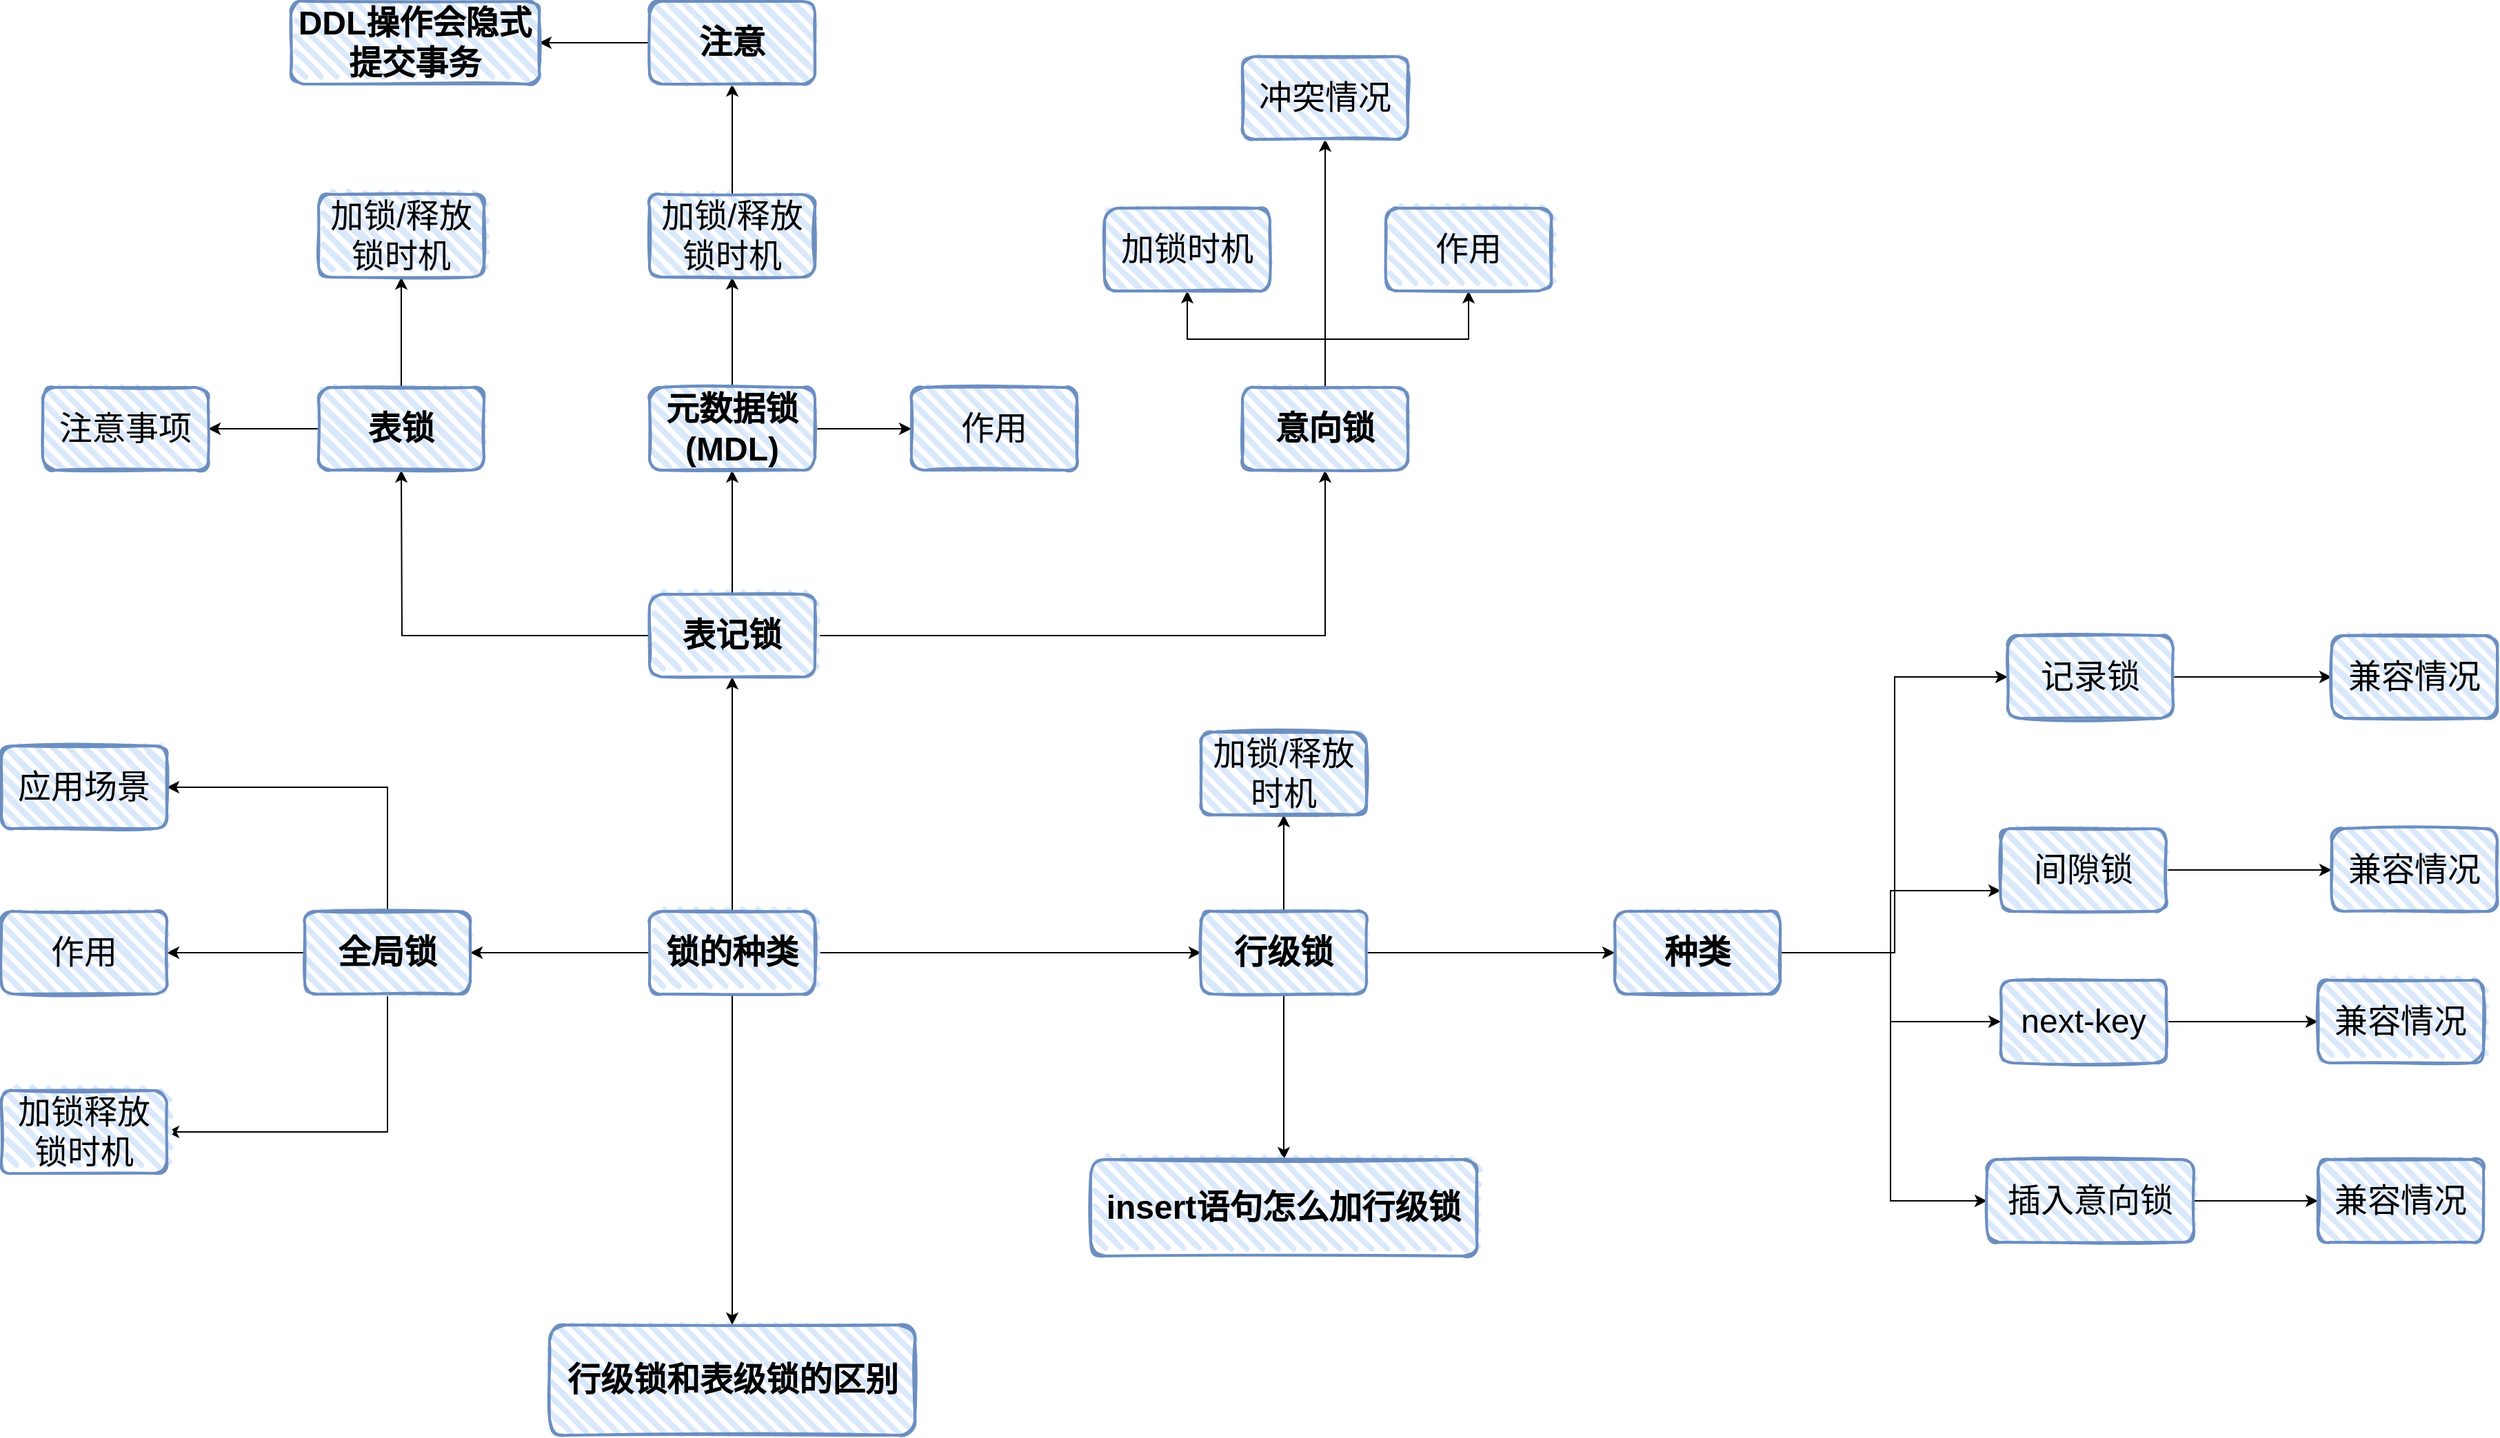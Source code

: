 <mxfile version="20.8.16" type="github">
  <diagram name="第 1 页" id="r5cK-pT8VghMxwK65-XA">
    <mxGraphModel dx="2155" dy="2587" grid="1" gridSize="10" guides="1" tooltips="1" connect="1" arrows="1" fold="1" page="1" pageScale="1" pageWidth="827" pageHeight="1169" math="0" shadow="0">
      <root>
        <mxCell id="0" />
        <mxCell id="1" parent="0" />
        <mxCell id="bR6cfnV8eUo6NcctjzLf-3" value="" style="edgeStyle=orthogonalEdgeStyle;rounded=0;orthogonalLoop=1;jettySize=auto;html=1;" edge="1" parent="1" source="bR6cfnV8eUo6NcctjzLf-1" target="bR6cfnV8eUo6NcctjzLf-2">
          <mxGeometry relative="1" as="geometry" />
        </mxCell>
        <mxCell id="bR6cfnV8eUo6NcctjzLf-22" style="edgeStyle=orthogonalEdgeStyle;rounded=0;orthogonalLoop=1;jettySize=auto;html=1;" edge="1" parent="1" source="bR6cfnV8eUo6NcctjzLf-1" target="bR6cfnV8eUo6NcctjzLf-6">
          <mxGeometry relative="1" as="geometry" />
        </mxCell>
        <mxCell id="bR6cfnV8eUo6NcctjzLf-82" style="edgeStyle=orthogonalEdgeStyle;rounded=0;orthogonalLoop=1;jettySize=auto;html=1;entryX=0;entryY=0.5;entryDx=0;entryDy=0;" edge="1" parent="1" source="bR6cfnV8eUo6NcctjzLf-1" target="bR6cfnV8eUo6NcctjzLf-27">
          <mxGeometry relative="1" as="geometry" />
        </mxCell>
        <mxCell id="bR6cfnV8eUo6NcctjzLf-97" style="edgeStyle=orthogonalEdgeStyle;rounded=0;orthogonalLoop=1;jettySize=auto;html=1;" edge="1" parent="1" source="bR6cfnV8eUo6NcctjzLf-1" target="bR6cfnV8eUo6NcctjzLf-98">
          <mxGeometry relative="1" as="geometry">
            <mxPoint x="-60" y="620" as="targetPoint" />
          </mxGeometry>
        </mxCell>
        <mxCell id="bR6cfnV8eUo6NcctjzLf-1" value="锁的种类" style="whiteSpace=wrap;html=1;rounded=1;glass=0;sketch=1;fillWeight=4;hachureGap=8;hachureAngle=45;strokeColor=#6c8ebf;strokeWidth=2;fontFamily=Helvetica;fontSize=24;fontColor=default;fillColor=#dae8fc;fontStyle=1" vertex="1" parent="1">
          <mxGeometry x="-120" y="340" width="120" height="60" as="geometry" />
        </mxCell>
        <mxCell id="bR6cfnV8eUo6NcctjzLf-28" style="edgeStyle=orthogonalEdgeStyle;rounded=0;orthogonalLoop=1;jettySize=auto;html=1;" edge="1" parent="1" source="bR6cfnV8eUo6NcctjzLf-2">
          <mxGeometry relative="1" as="geometry">
            <mxPoint x="-300" y="20" as="targetPoint" />
          </mxGeometry>
        </mxCell>
        <mxCell id="bR6cfnV8eUo6NcctjzLf-33" value="" style="edgeStyle=orthogonalEdgeStyle;rounded=0;orthogonalLoop=1;jettySize=auto;html=1;" edge="1" parent="1" source="bR6cfnV8eUo6NcctjzLf-2" target="bR6cfnV8eUo6NcctjzLf-25">
          <mxGeometry relative="1" as="geometry" />
        </mxCell>
        <mxCell id="bR6cfnV8eUo6NcctjzLf-44" style="edgeStyle=orthogonalEdgeStyle;rounded=0;orthogonalLoop=1;jettySize=auto;html=1;entryX=0.5;entryY=1;entryDx=0;entryDy=0;" edge="1" parent="1" source="bR6cfnV8eUo6NcctjzLf-2" target="bR6cfnV8eUo6NcctjzLf-26">
          <mxGeometry relative="1" as="geometry" />
        </mxCell>
        <mxCell id="bR6cfnV8eUo6NcctjzLf-2" value="表记锁" style="whiteSpace=wrap;html=1;fontSize=24;fillColor=#dae8fc;strokeColor=#6c8ebf;rounded=1;glass=0;sketch=1;fillWeight=4;hachureGap=8;hachureAngle=45;strokeWidth=2;fontStyle=1;" vertex="1" parent="1">
          <mxGeometry x="-120" y="110" width="120" height="60" as="geometry" />
        </mxCell>
        <mxCell id="bR6cfnV8eUo6NcctjzLf-14" value="" style="edgeStyle=orthogonalEdgeStyle;rounded=0;orthogonalLoop=1;jettySize=auto;html=1;" edge="1" parent="1" source="bR6cfnV8eUo6NcctjzLf-6" target="bR6cfnV8eUo6NcctjzLf-13">
          <mxGeometry relative="1" as="geometry" />
        </mxCell>
        <mxCell id="bR6cfnV8eUo6NcctjzLf-20" style="edgeStyle=orthogonalEdgeStyle;rounded=0;orthogonalLoop=1;jettySize=auto;html=1;entryX=1;entryY=0.5;entryDx=0;entryDy=0;" edge="1" parent="1" source="bR6cfnV8eUo6NcctjzLf-6" target="bR6cfnV8eUo6NcctjzLf-16">
          <mxGeometry relative="1" as="geometry">
            <Array as="points">
              <mxPoint x="-310" y="250" />
            </Array>
          </mxGeometry>
        </mxCell>
        <mxCell id="bR6cfnV8eUo6NcctjzLf-21" style="edgeStyle=orthogonalEdgeStyle;rounded=0;orthogonalLoop=1;jettySize=auto;html=1;" edge="1" parent="1" source="bR6cfnV8eUo6NcctjzLf-6" target="bR6cfnV8eUo6NcctjzLf-12">
          <mxGeometry relative="1" as="geometry">
            <Array as="points">
              <mxPoint x="-310" y="500" />
            </Array>
          </mxGeometry>
        </mxCell>
        <mxCell id="bR6cfnV8eUo6NcctjzLf-6" value="全局锁" style="whiteSpace=wrap;html=1;rounded=1;glass=0;sketch=1;fillWeight=4;hachureGap=8;hachureAngle=45;strokeColor=#6c8ebf;strokeWidth=2;fontFamily=Helvetica;fontSize=24;fontColor=default;fillColor=#dae8fc;fontStyle=1" vertex="1" parent="1">
          <mxGeometry x="-370" y="340" width="120" height="60" as="geometry" />
        </mxCell>
        <mxCell id="bR6cfnV8eUo6NcctjzLf-12" value="加锁释放锁时机" style="whiteSpace=wrap;html=1;rounded=1;glass=0;sketch=1;fillWeight=4;hachureGap=8;hachureAngle=45;strokeColor=#6c8ebf;strokeWidth=2;fontFamily=Helvetica;fontSize=24;fontColor=default;fillColor=#dae8fc;" vertex="1" parent="1">
          <mxGeometry x="-590" y="470" width="120" height="60" as="geometry" />
        </mxCell>
        <mxCell id="bR6cfnV8eUo6NcctjzLf-13" value="作用" style="whiteSpace=wrap;html=1;fontSize=24;fillColor=#dae8fc;strokeColor=#6c8ebf;rounded=1;glass=0;sketch=1;fillWeight=4;hachureGap=8;hachureAngle=45;strokeWidth=2;" vertex="1" parent="1">
          <mxGeometry x="-590" y="340" width="120" height="60" as="geometry" />
        </mxCell>
        <mxCell id="bR6cfnV8eUo6NcctjzLf-16" value="应用场景" style="whiteSpace=wrap;html=1;rounded=1;glass=0;sketch=1;fillWeight=4;hachureGap=8;hachureAngle=45;strokeColor=#6c8ebf;strokeWidth=2;fontFamily=Helvetica;fontSize=24;fontColor=default;fillColor=#dae8fc;" vertex="1" parent="1">
          <mxGeometry x="-590" y="220" width="120" height="60" as="geometry" />
        </mxCell>
        <mxCell id="bR6cfnV8eUo6NcctjzLf-29" style="edgeStyle=orthogonalEdgeStyle;rounded=0;orthogonalLoop=1;jettySize=auto;html=1;" edge="1" parent="1" source="bR6cfnV8eUo6NcctjzLf-24" target="bR6cfnV8eUo6NcctjzLf-30">
          <mxGeometry relative="1" as="geometry">
            <mxPoint x="-470" y="-130" as="targetPoint" />
          </mxGeometry>
        </mxCell>
        <mxCell id="bR6cfnV8eUo6NcctjzLf-32" value="" style="edgeStyle=orthogonalEdgeStyle;rounded=0;orthogonalLoop=1;jettySize=auto;html=1;" edge="1" parent="1" source="bR6cfnV8eUo6NcctjzLf-24" target="bR6cfnV8eUo6NcctjzLf-31">
          <mxGeometry relative="1" as="geometry" />
        </mxCell>
        <mxCell id="bR6cfnV8eUo6NcctjzLf-24" value="表锁" style="whiteSpace=wrap;html=1;rounded=1;glass=0;sketch=1;fillWeight=4;hachureGap=8;hachureAngle=45;strokeColor=#6c8ebf;strokeWidth=2;fontFamily=Helvetica;fontSize=24;fontColor=default;fillColor=#dae8fc;fontStyle=1" vertex="1" parent="1">
          <mxGeometry x="-360" y="-40" width="120" height="60" as="geometry" />
        </mxCell>
        <mxCell id="bR6cfnV8eUo6NcctjzLf-35" value="" style="edgeStyle=orthogonalEdgeStyle;rounded=0;orthogonalLoop=1;jettySize=auto;html=1;" edge="1" parent="1" source="bR6cfnV8eUo6NcctjzLf-25" target="bR6cfnV8eUo6NcctjzLf-34">
          <mxGeometry relative="1" as="geometry" />
        </mxCell>
        <mxCell id="bR6cfnV8eUo6NcctjzLf-42" value="" style="edgeStyle=orthogonalEdgeStyle;rounded=0;orthogonalLoop=1;jettySize=auto;html=1;" edge="1" parent="1" source="bR6cfnV8eUo6NcctjzLf-25" target="bR6cfnV8eUo6NcctjzLf-41">
          <mxGeometry relative="1" as="geometry" />
        </mxCell>
        <mxCell id="bR6cfnV8eUo6NcctjzLf-25" value="元数据锁(MDL)" style="whiteSpace=wrap;html=1;rounded=1;glass=0;sketch=1;fillWeight=4;hachureGap=8;hachureAngle=45;strokeColor=#6c8ebf;strokeWidth=2;fontFamily=Helvetica;fontSize=24;fontColor=default;fillColor=#dae8fc;fontStyle=1" vertex="1" parent="1">
          <mxGeometry x="-120" y="-40" width="120" height="60" as="geometry" />
        </mxCell>
        <mxCell id="bR6cfnV8eUo6NcctjzLf-46" value="" style="edgeStyle=orthogonalEdgeStyle;rounded=0;orthogonalLoop=1;jettySize=auto;html=1;" edge="1" parent="1" source="bR6cfnV8eUo6NcctjzLf-26" target="bR6cfnV8eUo6NcctjzLf-45">
          <mxGeometry relative="1" as="geometry" />
        </mxCell>
        <mxCell id="bR6cfnV8eUo6NcctjzLf-48" value="" style="edgeStyle=orthogonalEdgeStyle;rounded=0;orthogonalLoop=1;jettySize=auto;html=1;" edge="1" parent="1" source="bR6cfnV8eUo6NcctjzLf-26" target="bR6cfnV8eUo6NcctjzLf-47">
          <mxGeometry relative="1" as="geometry" />
        </mxCell>
        <mxCell id="bR6cfnV8eUo6NcctjzLf-49" style="edgeStyle=orthogonalEdgeStyle;rounded=0;orthogonalLoop=1;jettySize=auto;html=1;" edge="1" parent="1" source="bR6cfnV8eUo6NcctjzLf-26">
          <mxGeometry relative="1" as="geometry">
            <mxPoint x="370" y="-220" as="targetPoint" />
          </mxGeometry>
        </mxCell>
        <mxCell id="bR6cfnV8eUo6NcctjzLf-26" value="意向锁" style="whiteSpace=wrap;html=1;rounded=1;glass=0;sketch=1;fillWeight=4;hachureGap=8;hachureAngle=45;strokeColor=#6c8ebf;strokeWidth=2;fontFamily=Helvetica;fontSize=24;fontColor=default;fillColor=#dae8fc;fontStyle=1" vertex="1" parent="1">
          <mxGeometry x="310" y="-40" width="120" height="60" as="geometry" />
        </mxCell>
        <mxCell id="bR6cfnV8eUo6NcctjzLf-56" style="edgeStyle=orthogonalEdgeStyle;rounded=0;orthogonalLoop=1;jettySize=auto;html=1;entryX=0.5;entryY=1;entryDx=0;entryDy=0;" edge="1" parent="1" source="bR6cfnV8eUo6NcctjzLf-27" target="bR6cfnV8eUo6NcctjzLf-55">
          <mxGeometry relative="1" as="geometry" />
        </mxCell>
        <mxCell id="bR6cfnV8eUo6NcctjzLf-58" value="" style="edgeStyle=orthogonalEdgeStyle;rounded=0;orthogonalLoop=1;jettySize=auto;html=1;" edge="1" parent="1" source="bR6cfnV8eUo6NcctjzLf-27" target="bR6cfnV8eUo6NcctjzLf-57">
          <mxGeometry relative="1" as="geometry" />
        </mxCell>
        <mxCell id="bR6cfnV8eUo6NcctjzLf-61" style="edgeStyle=orthogonalEdgeStyle;rounded=0;orthogonalLoop=1;jettySize=auto;html=1;entryX=0;entryY=0.5;entryDx=0;entryDy=0;" edge="1" parent="1" source="bR6cfnV8eUo6NcctjzLf-27" target="bR6cfnV8eUo6NcctjzLf-60">
          <mxGeometry relative="1" as="geometry" />
        </mxCell>
        <mxCell id="bR6cfnV8eUo6NcctjzLf-27" value="行级锁" style="whiteSpace=wrap;html=1;rounded=1;glass=0;sketch=1;fillWeight=4;hachureGap=8;hachureAngle=45;strokeColor=#6c8ebf;strokeWidth=2;fontFamily=Helvetica;fontSize=24;fontColor=default;fillColor=#dae8fc;fontStyle=1" vertex="1" parent="1">
          <mxGeometry x="280" y="340" width="120" height="60" as="geometry" />
        </mxCell>
        <mxCell id="bR6cfnV8eUo6NcctjzLf-30" value="加锁/释放锁时机" style="whiteSpace=wrap;html=1;rounded=1;glass=0;sketch=1;fillWeight=4;hachureGap=8;hachureAngle=45;strokeColor=#6c8ebf;strokeWidth=2;fontFamily=Helvetica;fontSize=24;fontColor=default;fillColor=#dae8fc;" vertex="1" parent="1">
          <mxGeometry x="-360" y="-180" width="120" height="60" as="geometry" />
        </mxCell>
        <mxCell id="bR6cfnV8eUo6NcctjzLf-31" value="注意事项" style="whiteSpace=wrap;html=1;fontSize=24;fillColor=#dae8fc;strokeColor=#6c8ebf;rounded=1;glass=0;sketch=1;fillWeight=4;hachureGap=8;hachureAngle=45;strokeWidth=2;" vertex="1" parent="1">
          <mxGeometry x="-560" y="-40" width="120" height="60" as="geometry" />
        </mxCell>
        <mxCell id="bR6cfnV8eUo6NcctjzLf-38" value="" style="edgeStyle=orthogonalEdgeStyle;rounded=0;orthogonalLoop=1;jettySize=auto;html=1;" edge="1" parent="1" source="bR6cfnV8eUo6NcctjzLf-34" target="bR6cfnV8eUo6NcctjzLf-37">
          <mxGeometry relative="1" as="geometry" />
        </mxCell>
        <mxCell id="bR6cfnV8eUo6NcctjzLf-34" value="加锁/释放锁时机" style="whiteSpace=wrap;html=1;rounded=1;glass=0;sketch=1;fillWeight=4;hachureGap=8;hachureAngle=45;strokeColor=#6c8ebf;strokeWidth=2;fontFamily=Helvetica;fontSize=24;fontColor=default;fillColor=#dae8fc;" vertex="1" parent="1">
          <mxGeometry x="-120" y="-180" width="120" height="60" as="geometry" />
        </mxCell>
        <mxCell id="bR6cfnV8eUo6NcctjzLf-40" value="" style="edgeStyle=orthogonalEdgeStyle;rounded=0;orthogonalLoop=1;jettySize=auto;html=1;" edge="1" parent="1" source="bR6cfnV8eUo6NcctjzLf-37" target="bR6cfnV8eUo6NcctjzLf-39">
          <mxGeometry relative="1" as="geometry" />
        </mxCell>
        <mxCell id="bR6cfnV8eUo6NcctjzLf-37" value="注意" style="whiteSpace=wrap;html=1;fontSize=24;fillColor=#dae8fc;strokeColor=#6c8ebf;rounded=1;glass=0;sketch=1;fillWeight=4;hachureGap=8;hachureAngle=45;strokeWidth=2;fontStyle=1" vertex="1" parent="1">
          <mxGeometry x="-120" y="-320" width="120" height="60" as="geometry" />
        </mxCell>
        <mxCell id="bR6cfnV8eUo6NcctjzLf-39" value="DDL操作会隐式提交事务" style="whiteSpace=wrap;html=1;fontSize=24;fillColor=#dae8fc;strokeColor=#6c8ebf;rounded=1;glass=0;sketch=1;fillWeight=4;hachureGap=8;hachureAngle=45;strokeWidth=2;fontStyle=1;" vertex="1" parent="1">
          <mxGeometry x="-380" y="-320" width="180" height="60" as="geometry" />
        </mxCell>
        <mxCell id="bR6cfnV8eUo6NcctjzLf-41" value="作用" style="whiteSpace=wrap;html=1;fontSize=24;fillColor=#dae8fc;strokeColor=#6c8ebf;rounded=1;glass=0;sketch=1;fillWeight=4;hachureGap=8;hachureAngle=45;strokeWidth=2;" vertex="1" parent="1">
          <mxGeometry x="70" y="-40" width="120" height="60" as="geometry" />
        </mxCell>
        <mxCell id="bR6cfnV8eUo6NcctjzLf-45" value="加锁时机" style="whiteSpace=wrap;html=1;fontSize=24;fillColor=#dae8fc;strokeColor=#6c8ebf;rounded=1;glass=0;sketch=1;fillWeight=4;hachureGap=8;hachureAngle=45;strokeWidth=2;fontStyle=0;" vertex="1" parent="1">
          <mxGeometry x="210" y="-170" width="120" height="60" as="geometry" />
        </mxCell>
        <mxCell id="bR6cfnV8eUo6NcctjzLf-47" value="作用" style="whiteSpace=wrap;html=1;fontSize=24;fillColor=#dae8fc;strokeColor=#6c8ebf;rounded=1;glass=0;sketch=1;fillWeight=4;hachureGap=8;hachureAngle=45;strokeWidth=2;fontStyle=0;" vertex="1" parent="1">
          <mxGeometry x="414" y="-170" width="120" height="60" as="geometry" />
        </mxCell>
        <mxCell id="bR6cfnV8eUo6NcctjzLf-53" value="冲突情况" style="whiteSpace=wrap;html=1;rounded=1;glass=0;sketch=1;fillWeight=4;hachureGap=8;hachureAngle=45;strokeColor=#6c8ebf;strokeWidth=2;fontFamily=Helvetica;fontSize=24;fontColor=default;fillColor=#dae8fc;" vertex="1" parent="1">
          <mxGeometry x="310" y="-280" width="120" height="60" as="geometry" />
        </mxCell>
        <mxCell id="bR6cfnV8eUo6NcctjzLf-55" value="加锁/释放时机" style="whiteSpace=wrap;html=1;rounded=1;glass=0;sketch=1;fillWeight=4;hachureGap=8;hachureAngle=45;strokeColor=#6c8ebf;strokeWidth=2;fontFamily=Helvetica;fontSize=24;fontColor=default;fillColor=#dae8fc;" vertex="1" parent="1">
          <mxGeometry x="280" y="210" width="120" height="60" as="geometry" />
        </mxCell>
        <mxCell id="bR6cfnV8eUo6NcctjzLf-57" value="insert语句怎么加行级锁" style="whiteSpace=wrap;html=1;fontSize=24;fillColor=#dae8fc;strokeColor=#6c8ebf;rounded=1;glass=0;sketch=1;fillWeight=4;hachureGap=8;hachureAngle=45;strokeWidth=2;fontStyle=1;" vertex="1" parent="1">
          <mxGeometry x="200" y="520" width="280" height="70" as="geometry" />
        </mxCell>
        <mxCell id="bR6cfnV8eUo6NcctjzLf-89" style="edgeStyle=orthogonalEdgeStyle;rounded=0;orthogonalLoop=1;jettySize=auto;html=1;entryX=0;entryY=0.75;entryDx=0;entryDy=0;" edge="1" parent="1" source="bR6cfnV8eUo6NcctjzLf-60" target="bR6cfnV8eUo6NcctjzLf-64">
          <mxGeometry relative="1" as="geometry" />
        </mxCell>
        <mxCell id="bR6cfnV8eUo6NcctjzLf-90" style="edgeStyle=orthogonalEdgeStyle;rounded=0;orthogonalLoop=1;jettySize=auto;html=1;entryX=0;entryY=0.5;entryDx=0;entryDy=0;" edge="1" parent="1" source="bR6cfnV8eUo6NcctjzLf-60" target="bR6cfnV8eUo6NcctjzLf-63">
          <mxGeometry relative="1" as="geometry">
            <Array as="points">
              <mxPoint x="783" y="370" />
              <mxPoint x="783" y="170" />
            </Array>
          </mxGeometry>
        </mxCell>
        <mxCell id="bR6cfnV8eUo6NcctjzLf-91" style="edgeStyle=orthogonalEdgeStyle;rounded=0;orthogonalLoop=1;jettySize=auto;html=1;entryX=0;entryY=0.5;entryDx=0;entryDy=0;" edge="1" parent="1" source="bR6cfnV8eUo6NcctjzLf-60" target="bR6cfnV8eUo6NcctjzLf-65">
          <mxGeometry relative="1" as="geometry" />
        </mxCell>
        <mxCell id="bR6cfnV8eUo6NcctjzLf-92" style="edgeStyle=orthogonalEdgeStyle;rounded=0;orthogonalLoop=1;jettySize=auto;html=1;entryX=0;entryY=0.5;entryDx=0;entryDy=0;" edge="1" parent="1" source="bR6cfnV8eUo6NcctjzLf-60" target="bR6cfnV8eUo6NcctjzLf-78">
          <mxGeometry relative="1" as="geometry">
            <Array as="points">
              <mxPoint x="780" y="370" />
              <mxPoint x="780" y="550" />
            </Array>
          </mxGeometry>
        </mxCell>
        <mxCell id="bR6cfnV8eUo6NcctjzLf-60" value="种类" style="whiteSpace=wrap;html=1;rounded=1;glass=0;sketch=1;fillWeight=4;hachureGap=8;hachureAngle=45;strokeColor=#6c8ebf;strokeWidth=2;fontFamily=Helvetica;fontSize=24;fontColor=default;fillColor=#dae8fc;fontStyle=1" vertex="1" parent="1">
          <mxGeometry x="580" y="340" width="120" height="60" as="geometry" />
        </mxCell>
        <mxCell id="bR6cfnV8eUo6NcctjzLf-94" style="edgeStyle=orthogonalEdgeStyle;rounded=0;orthogonalLoop=1;jettySize=auto;html=1;entryX=0;entryY=0.5;entryDx=0;entryDy=0;" edge="1" parent="1" source="bR6cfnV8eUo6NcctjzLf-63" target="bR6cfnV8eUo6NcctjzLf-74">
          <mxGeometry relative="1" as="geometry" />
        </mxCell>
        <mxCell id="bR6cfnV8eUo6NcctjzLf-63" value="记录锁" style="whiteSpace=wrap;html=1;rounded=1;glass=0;sketch=1;fillWeight=4;hachureGap=8;hachureAngle=45;strokeColor=#6c8ebf;strokeWidth=2;fontFamily=Helvetica;fontSize=24;fontColor=default;fillColor=#dae8fc;" vertex="1" parent="1">
          <mxGeometry x="865" y="140" width="120" height="60" as="geometry" />
        </mxCell>
        <mxCell id="bR6cfnV8eUo6NcctjzLf-93" value="" style="edgeStyle=orthogonalEdgeStyle;rounded=0;orthogonalLoop=1;jettySize=auto;html=1;" edge="1" parent="1" source="bR6cfnV8eUo6NcctjzLf-64" target="bR6cfnV8eUo6NcctjzLf-88">
          <mxGeometry relative="1" as="geometry">
            <Array as="points">
              <mxPoint x="1060" y="310" />
              <mxPoint x="1060" y="310" />
            </Array>
          </mxGeometry>
        </mxCell>
        <mxCell id="bR6cfnV8eUo6NcctjzLf-64" value="间隙锁" style="whiteSpace=wrap;html=1;rounded=1;glass=0;sketch=1;fillWeight=4;hachureGap=8;hachureAngle=45;strokeColor=#6c8ebf;strokeWidth=2;fontFamily=Helvetica;fontSize=24;fontColor=default;fillColor=#dae8fc;" vertex="1" parent="1">
          <mxGeometry x="860" y="280" width="120" height="60" as="geometry" />
        </mxCell>
        <mxCell id="bR6cfnV8eUo6NcctjzLf-95" style="edgeStyle=orthogonalEdgeStyle;rounded=0;orthogonalLoop=1;jettySize=auto;html=1;entryX=0;entryY=0.5;entryDx=0;entryDy=0;" edge="1" parent="1" source="bR6cfnV8eUo6NcctjzLf-65" target="bR6cfnV8eUo6NcctjzLf-86">
          <mxGeometry relative="1" as="geometry" />
        </mxCell>
        <mxCell id="bR6cfnV8eUo6NcctjzLf-65" value="next-key" style="whiteSpace=wrap;html=1;rounded=1;glass=0;sketch=1;fillWeight=4;hachureGap=8;hachureAngle=45;strokeColor=#6c8ebf;strokeWidth=2;fontFamily=Helvetica;fontSize=24;fontColor=default;fillColor=#dae8fc;" vertex="1" parent="1">
          <mxGeometry x="860" y="390" width="120" height="60" as="geometry" />
        </mxCell>
        <mxCell id="bR6cfnV8eUo6NcctjzLf-74" value="兼容情况" style="whiteSpace=wrap;html=1;fontSize=24;fillColor=#dae8fc;strokeColor=#6c8ebf;rounded=1;glass=0;sketch=1;fillWeight=4;hachureGap=8;hachureAngle=45;strokeWidth=2;" vertex="1" parent="1">
          <mxGeometry x="1100" y="140" width="120" height="60" as="geometry" />
        </mxCell>
        <mxCell id="bR6cfnV8eUo6NcctjzLf-96" style="edgeStyle=orthogonalEdgeStyle;rounded=0;orthogonalLoop=1;jettySize=auto;html=1;" edge="1" parent="1" source="bR6cfnV8eUo6NcctjzLf-78" target="bR6cfnV8eUo6NcctjzLf-87">
          <mxGeometry relative="1" as="geometry" />
        </mxCell>
        <mxCell id="bR6cfnV8eUo6NcctjzLf-78" value="插入意向锁" style="whiteSpace=wrap;html=1;rounded=1;glass=0;sketch=1;fillWeight=4;hachureGap=8;hachureAngle=45;strokeColor=#6c8ebf;strokeWidth=2;fontFamily=Helvetica;fontSize=24;fontColor=default;fillColor=#dae8fc;" vertex="1" parent="1">
          <mxGeometry x="850" y="520" width="150" height="60" as="geometry" />
        </mxCell>
        <mxCell id="bR6cfnV8eUo6NcctjzLf-86" value="兼容情况" style="whiteSpace=wrap;html=1;fontSize=24;fillColor=#dae8fc;strokeColor=#6c8ebf;rounded=1;glass=0;sketch=1;fillWeight=4;hachureGap=8;hachureAngle=45;strokeWidth=2;" vertex="1" parent="1">
          <mxGeometry x="1090" y="390" width="120" height="60" as="geometry" />
        </mxCell>
        <mxCell id="bR6cfnV8eUo6NcctjzLf-87" value="兼容情况" style="whiteSpace=wrap;html=1;fontSize=24;fillColor=#dae8fc;strokeColor=#6c8ebf;rounded=1;glass=0;sketch=1;fillWeight=4;hachureGap=8;hachureAngle=45;strokeWidth=2;" vertex="1" parent="1">
          <mxGeometry x="1090" y="520" width="120" height="60" as="geometry" />
        </mxCell>
        <mxCell id="bR6cfnV8eUo6NcctjzLf-88" value="兼容情况" style="whiteSpace=wrap;html=1;fontSize=24;fillColor=#dae8fc;strokeColor=#6c8ebf;rounded=1;glass=0;sketch=1;fillWeight=4;hachureGap=8;hachureAngle=45;strokeWidth=2;" vertex="1" parent="1">
          <mxGeometry x="1100" y="280" width="120" height="60" as="geometry" />
        </mxCell>
        <mxCell id="bR6cfnV8eUo6NcctjzLf-98" value="行级锁和表级锁的区别" style="whiteSpace=wrap;html=1;rounded=1;glass=0;sketch=1;fillWeight=4;hachureGap=8;hachureAngle=45;strokeColor=#6c8ebf;strokeWidth=2;fontFamily=Helvetica;fontSize=24;fontColor=default;fillColor=#dae8fc;fontStyle=1" vertex="1" parent="1">
          <mxGeometry x="-192.5" y="640" width="265" height="80" as="geometry" />
        </mxCell>
      </root>
    </mxGraphModel>
  </diagram>
</mxfile>
